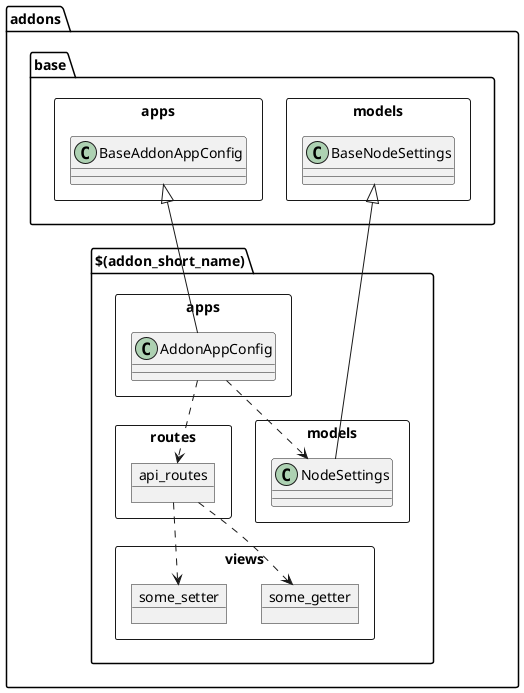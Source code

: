 # Build:
# $ cat class.uml | docker run --rm -i think/plantuml -tpng > class.png
@startuml

package addons.base.apps <<Rectangle>> {
  class BaseAddonAppConfig
}

package addons.base.models <<Rectangle>> {
  class BaseNodeSettings
}

package addons.$(addon_short_name).apps <<Rectangle>> {
  class AddonAppConfig
}

package addons.$(addon_short_name).routes <<Rectangle>> {
  object api_routes
}

package addons.$(addon_short_name).models <<Rectangle>> {
  class NodeSettings
}

package addons.$(addon_short_name).views <<Rectangle>> {
  object some_getter
  object some_setter
}

BaseAddonAppConfig <|-- AddonAppConfig
BaseNodeSettings <|-- NodeSettings
AddonAppConfig ..> api_routes
AddonAppConfig ..> NodeSettings
api_routes ..> some_getter
api_routes ..> some_setter

@enduml
